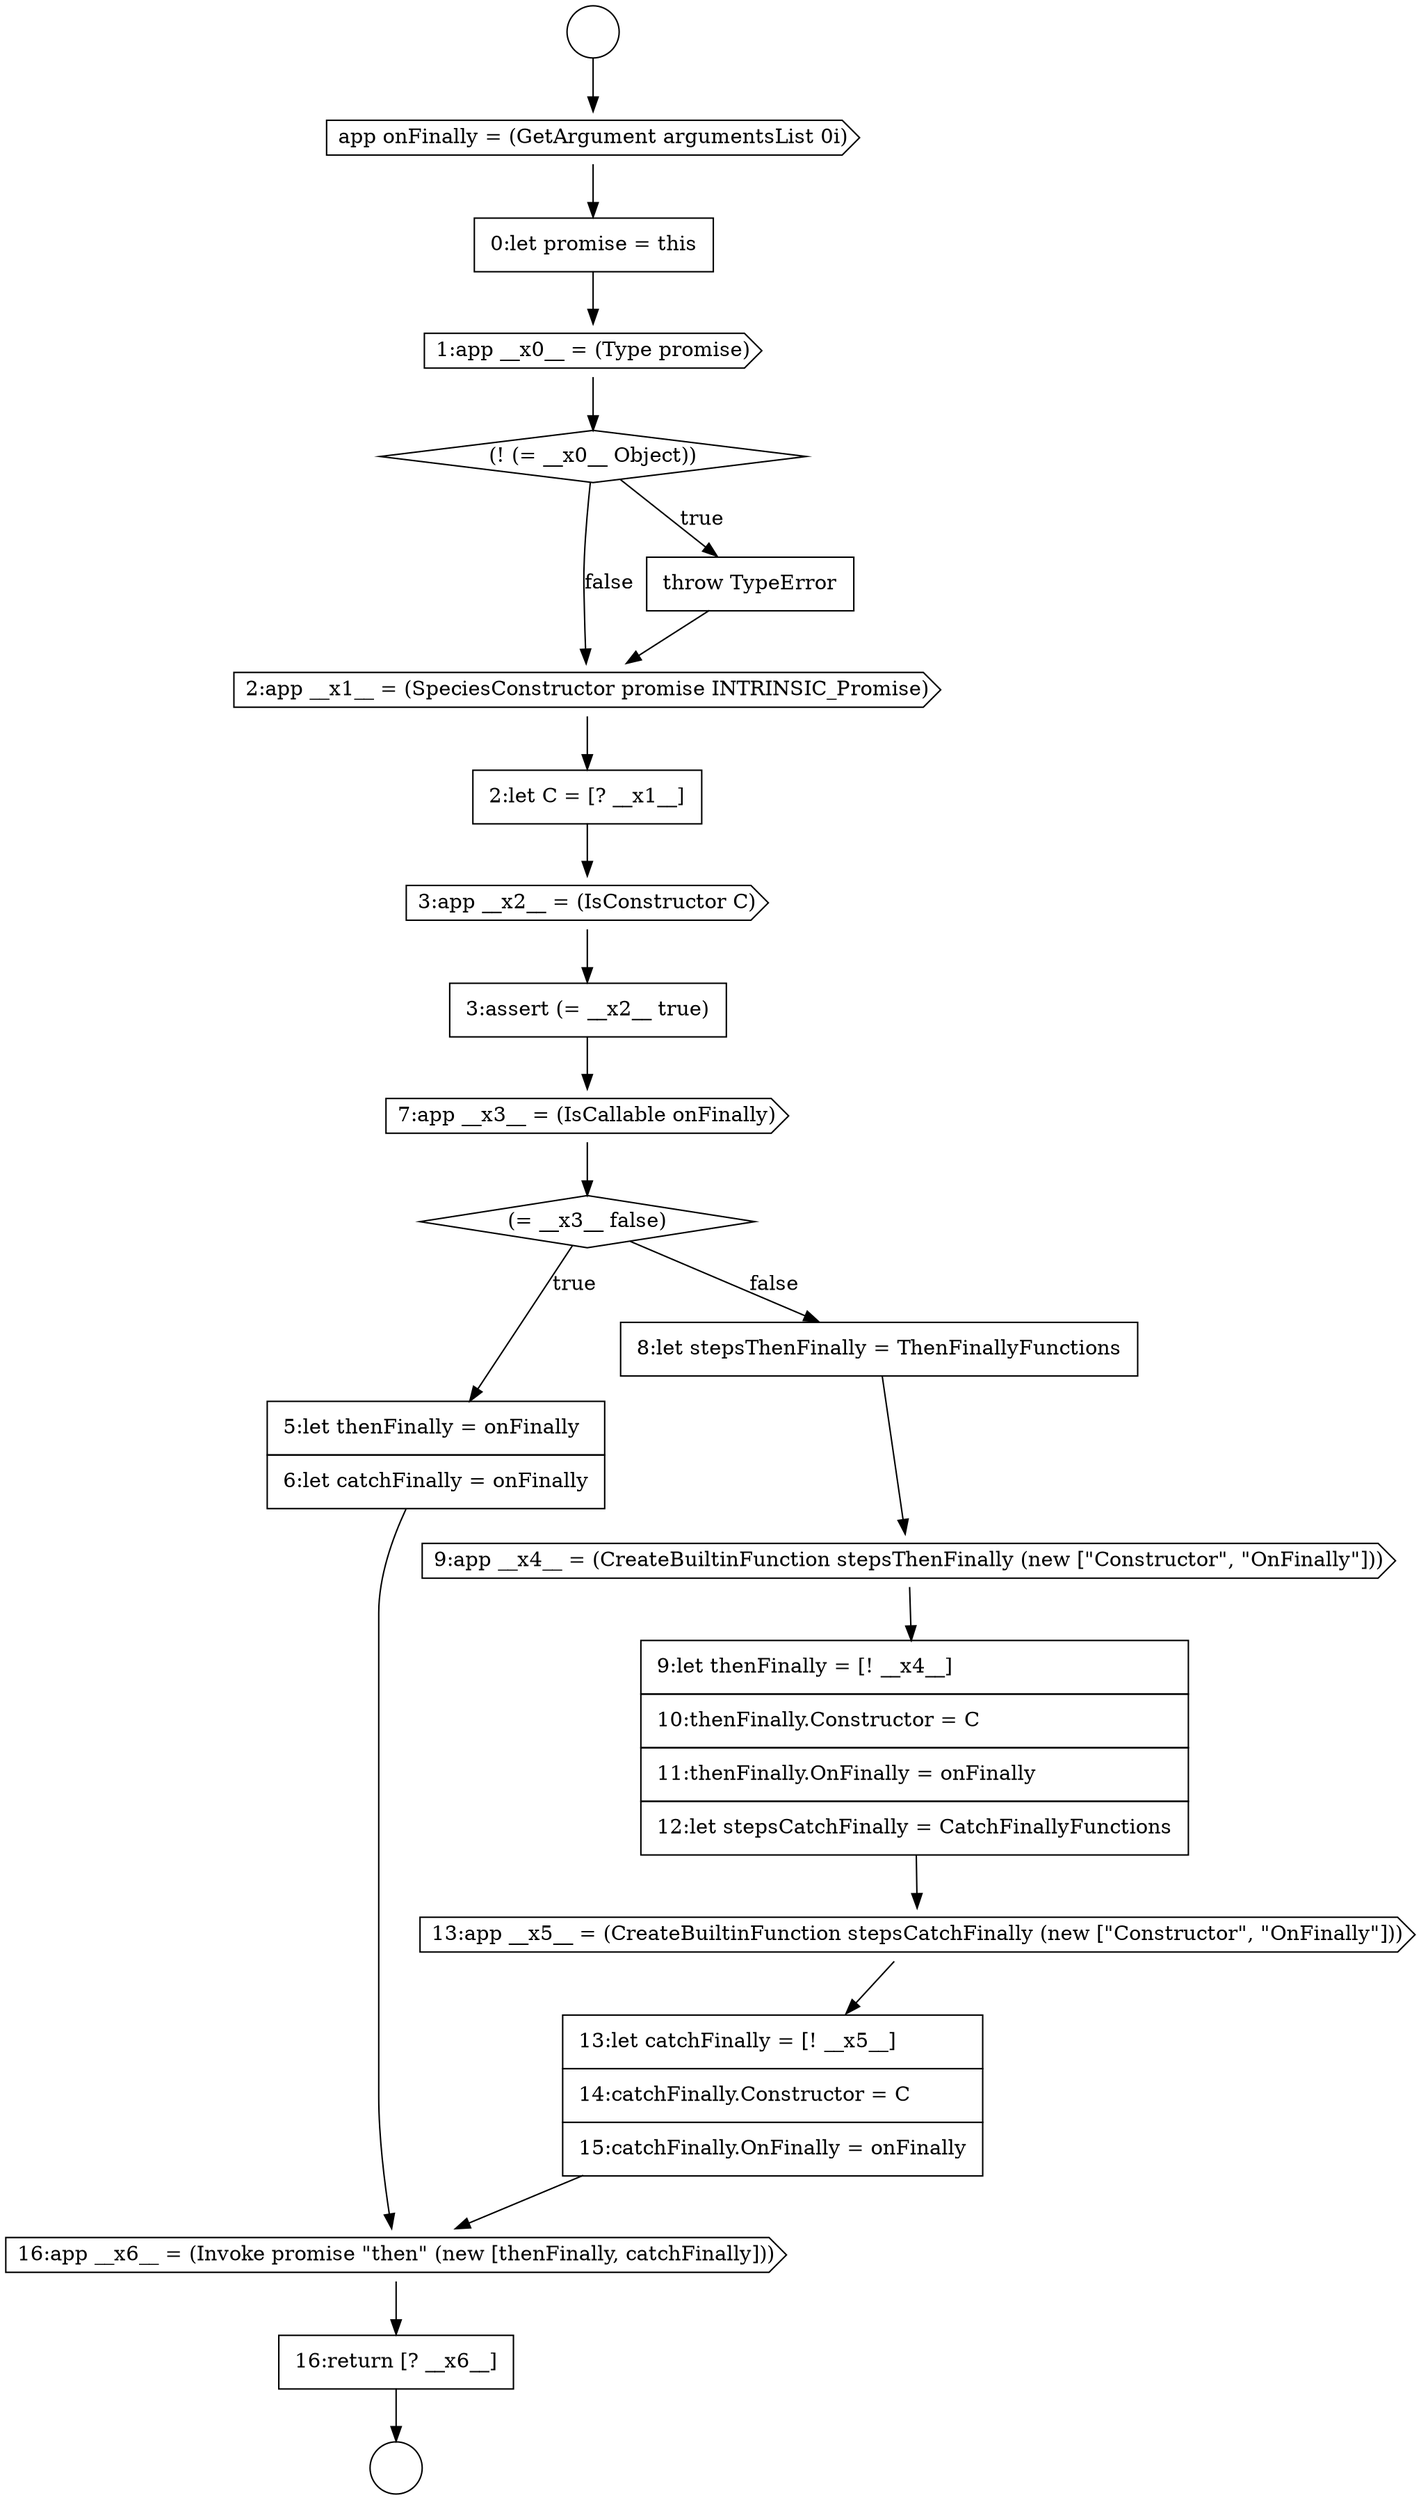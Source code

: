 digraph {
  node18482 [shape=cds, label=<<font color="black">16:app __x6__ = (Invoke promise &quot;then&quot; (new [thenFinally, catchFinally]))</font>> color="black" fillcolor="white" style=filled]
  node18463 [shape=circle label=" " color="black" fillcolor="white" style=filled]
  node18479 [shape=none, margin=0, label=<<font color="black">
    <table border="0" cellborder="1" cellspacing="0" cellpadding="10">
      <tr><td align="left">9:let thenFinally = [! __x4__]</td></tr>
      <tr><td align="left">10:thenFinally.Constructor = C</td></tr>
      <tr><td align="left">11:thenFinally.OnFinally = onFinally</td></tr>
      <tr><td align="left">12:let stepsCatchFinally = CatchFinallyFunctions</td></tr>
    </table>
  </font>> color="black" fillcolor="white" style=filled]
  node18475 [shape=diamond, label=<<font color="black">(= __x3__ false)</font>> color="black" fillcolor="white" style=filled]
  node18471 [shape=none, margin=0, label=<<font color="black">
    <table border="0" cellborder="1" cellspacing="0" cellpadding="10">
      <tr><td align="left">2:let C = [? __x1__]</td></tr>
    </table>
  </font>> color="black" fillcolor="white" style=filled]
  node18481 [shape=none, margin=0, label=<<font color="black">
    <table border="0" cellborder="1" cellspacing="0" cellpadding="10">
      <tr><td align="left">13:let catchFinally = [! __x5__]</td></tr>
      <tr><td align="left">14:catchFinally.Constructor = C</td></tr>
      <tr><td align="left">15:catchFinally.OnFinally = onFinally</td></tr>
    </table>
  </font>> color="black" fillcolor="white" style=filled]
  node18480 [shape=cds, label=<<font color="black">13:app __x5__ = (CreateBuiltinFunction stepsCatchFinally (new [&quot;Constructor&quot;, &quot;OnFinally&quot;]))</font>> color="black" fillcolor="white" style=filled]
  node18476 [shape=none, margin=0, label=<<font color="black">
    <table border="0" cellborder="1" cellspacing="0" cellpadding="10">
      <tr><td align="left">5:let thenFinally = onFinally</td></tr>
      <tr><td align="left">6:let catchFinally = onFinally</td></tr>
    </table>
  </font>> color="black" fillcolor="white" style=filled]
  node18465 [shape=cds, label=<<font color="black">app onFinally = (GetArgument argumentsList 0i)</font>> color="black" fillcolor="white" style=filled]
  node18472 [shape=cds, label=<<font color="black">3:app __x2__ = (IsConstructor C)</font>> color="black" fillcolor="white" style=filled]
  node18477 [shape=none, margin=0, label=<<font color="black">
    <table border="0" cellborder="1" cellspacing="0" cellpadding="10">
      <tr><td align="left">8:let stepsThenFinally = ThenFinallyFunctions</td></tr>
    </table>
  </font>> color="black" fillcolor="white" style=filled]
  node18466 [shape=none, margin=0, label=<<font color="black">
    <table border="0" cellborder="1" cellspacing="0" cellpadding="10">
      <tr><td align="left">0:let promise = this</td></tr>
    </table>
  </font>> color="black" fillcolor="white" style=filled]
  node18473 [shape=none, margin=0, label=<<font color="black">
    <table border="0" cellborder="1" cellspacing="0" cellpadding="10">
      <tr><td align="left">3:assert (= __x2__ true)</td></tr>
    </table>
  </font>> color="black" fillcolor="white" style=filled]
  node18478 [shape=cds, label=<<font color="black">9:app __x4__ = (CreateBuiltinFunction stepsThenFinally (new [&quot;Constructor&quot;, &quot;OnFinally&quot;]))</font>> color="black" fillcolor="white" style=filled]
  node18470 [shape=cds, label=<<font color="black">2:app __x1__ = (SpeciesConstructor promise INTRINSIC_Promise)</font>> color="black" fillcolor="white" style=filled]
  node18467 [shape=cds, label=<<font color="black">1:app __x0__ = (Type promise)</font>> color="black" fillcolor="white" style=filled]
  node18474 [shape=cds, label=<<font color="black">7:app __x3__ = (IsCallable onFinally)</font>> color="black" fillcolor="white" style=filled]
  node18468 [shape=diamond, label=<<font color="black">(! (= __x0__ Object))</font>> color="black" fillcolor="white" style=filled]
  node18469 [shape=none, margin=0, label=<<font color="black">
    <table border="0" cellborder="1" cellspacing="0" cellpadding="10">
      <tr><td align="left">throw TypeError</td></tr>
    </table>
  </font>> color="black" fillcolor="white" style=filled]
  node18464 [shape=circle label=" " color="black" fillcolor="white" style=filled]
  node18483 [shape=none, margin=0, label=<<font color="black">
    <table border="0" cellborder="1" cellspacing="0" cellpadding="10">
      <tr><td align="left">16:return [? __x6__]</td></tr>
    </table>
  </font>> color="black" fillcolor="white" style=filled]
  node18467 -> node18468 [ color="black"]
  node18477 -> node18478 [ color="black"]
  node18476 -> node18482 [ color="black"]
  node18470 -> node18471 [ color="black"]
  node18474 -> node18475 [ color="black"]
  node18480 -> node18481 [ color="black"]
  node18465 -> node18466 [ color="black"]
  node18472 -> node18473 [ color="black"]
  node18475 -> node18476 [label=<<font color="black">true</font>> color="black"]
  node18475 -> node18477 [label=<<font color="black">false</font>> color="black"]
  node18468 -> node18469 [label=<<font color="black">true</font>> color="black"]
  node18468 -> node18470 [label=<<font color="black">false</font>> color="black"]
  node18471 -> node18472 [ color="black"]
  node18483 -> node18464 [ color="black"]
  node18463 -> node18465 [ color="black"]
  node18481 -> node18482 [ color="black"]
  node18469 -> node18470 [ color="black"]
  node18482 -> node18483 [ color="black"]
  node18473 -> node18474 [ color="black"]
  node18479 -> node18480 [ color="black"]
  node18478 -> node18479 [ color="black"]
  node18466 -> node18467 [ color="black"]
}
